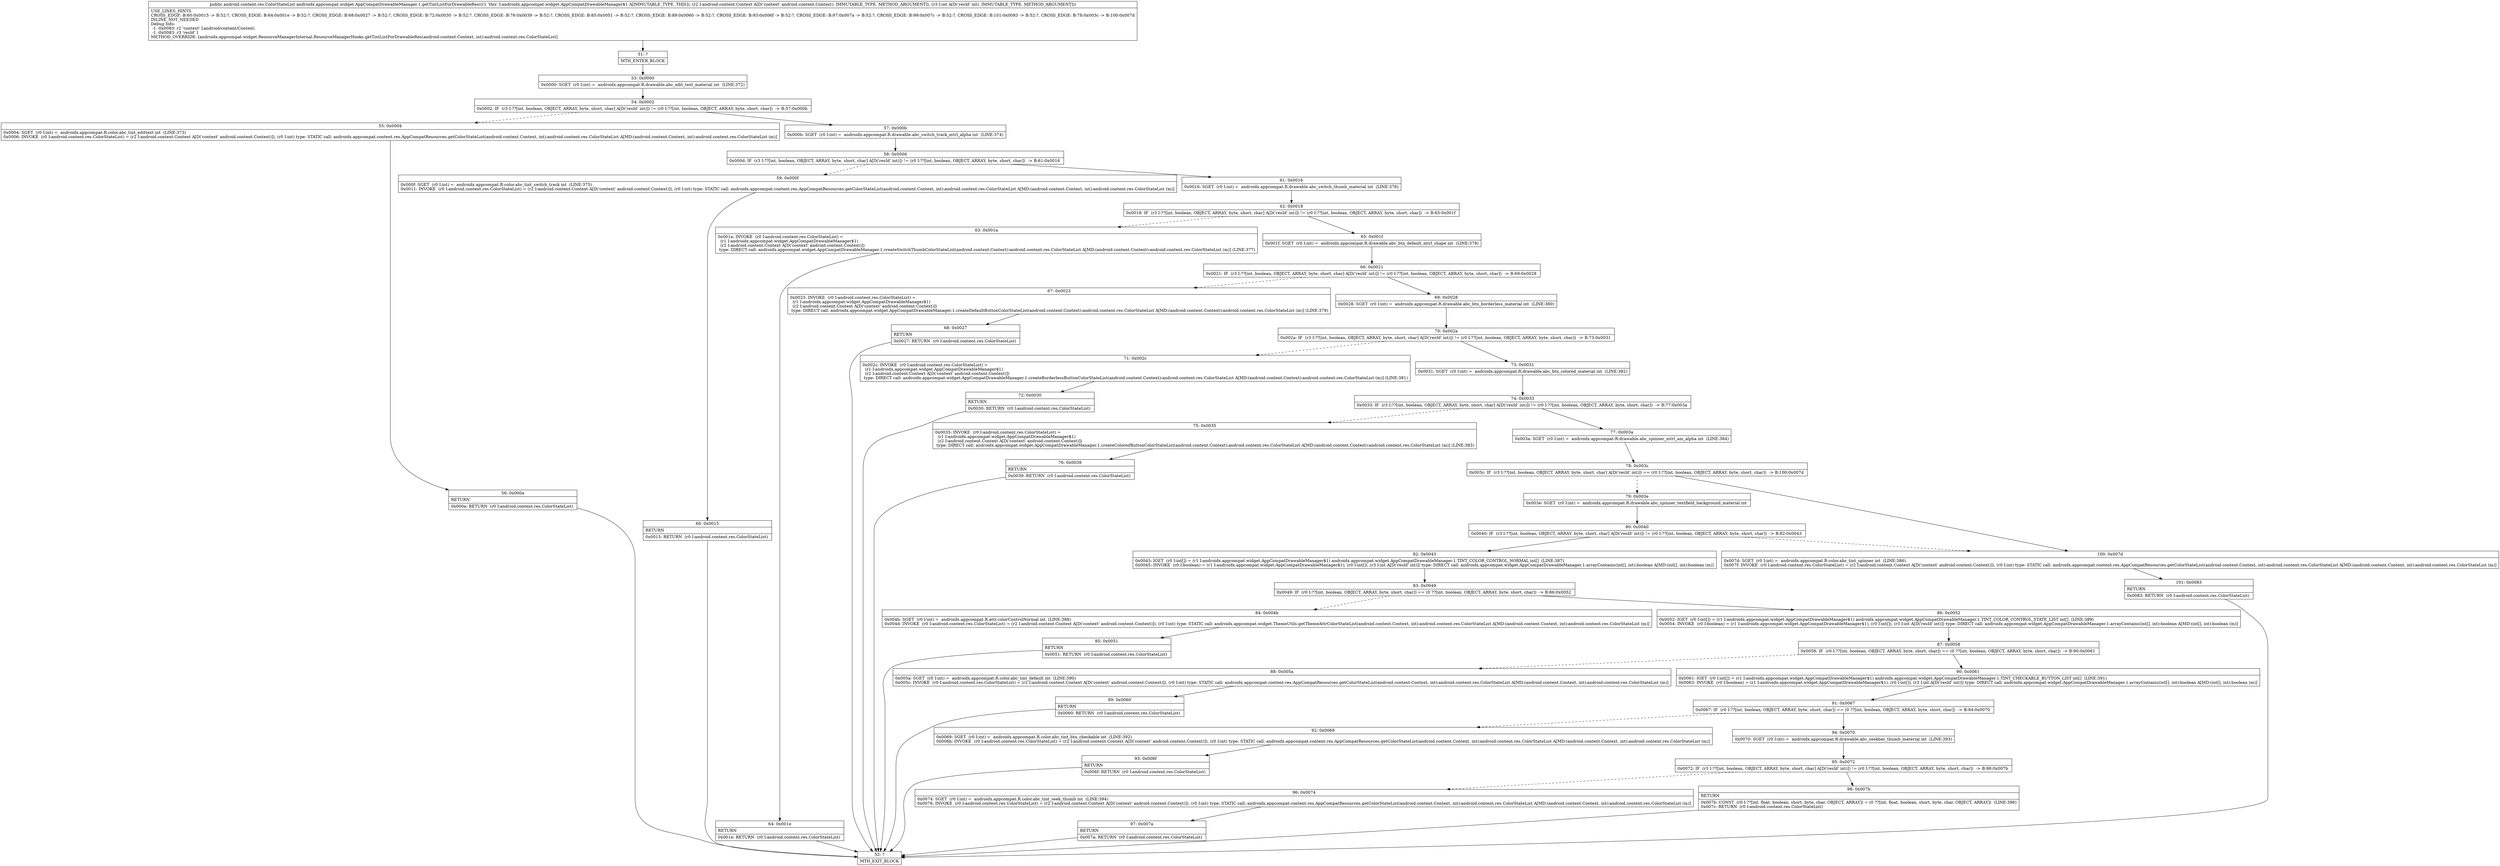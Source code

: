 digraph "CFG forandroidx.appcompat.widget.AppCompatDrawableManager.1.getTintListForDrawableRes(Landroid\/content\/Context;I)Landroid\/content\/res\/ColorStateList;" {
Node_51 [shape=record,label="{51\:\ ?|MTH_ENTER_BLOCK\l}"];
Node_53 [shape=record,label="{53\:\ 0x0000|0x0000: SGET  (r0 I:int) =  androidx.appcompat.R.drawable.abc_edit_text_material int  (LINE:372)\l}"];
Node_54 [shape=record,label="{54\:\ 0x0002|0x0002: IF  (r3 I:??[int, boolean, OBJECT, ARRAY, byte, short, char] A[D('resId' int)]) != (r0 I:??[int, boolean, OBJECT, ARRAY, byte, short, char])  \-\> B:57:0x000b \l}"];
Node_55 [shape=record,label="{55\:\ 0x0004|0x0004: SGET  (r0 I:int) =  androidx.appcompat.R.color.abc_tint_edittext int  (LINE:373)\l0x0006: INVOKE  (r0 I:android.content.res.ColorStateList) = (r2 I:android.content.Context A[D('context' android.content.Context)]), (r0 I:int) type: STATIC call: androidx.appcompat.content.res.AppCompatResources.getColorStateList(android.content.Context, int):android.content.res.ColorStateList A[MD:(android.content.Context, int):android.content.res.ColorStateList (m)]\l}"];
Node_56 [shape=record,label="{56\:\ 0x000a|RETURN\l|0x000a: RETURN  (r0 I:android.content.res.ColorStateList) \l}"];
Node_52 [shape=record,label="{52\:\ ?|MTH_EXIT_BLOCK\l}"];
Node_57 [shape=record,label="{57\:\ 0x000b|0x000b: SGET  (r0 I:int) =  androidx.appcompat.R.drawable.abc_switch_track_mtrl_alpha int  (LINE:374)\l}"];
Node_58 [shape=record,label="{58\:\ 0x000d|0x000d: IF  (r3 I:??[int, boolean, OBJECT, ARRAY, byte, short, char] A[D('resId' int)]) != (r0 I:??[int, boolean, OBJECT, ARRAY, byte, short, char])  \-\> B:61:0x0016 \l}"];
Node_59 [shape=record,label="{59\:\ 0x000f|0x000f: SGET  (r0 I:int) =  androidx.appcompat.R.color.abc_tint_switch_track int  (LINE:375)\l0x0011: INVOKE  (r0 I:android.content.res.ColorStateList) = (r2 I:android.content.Context A[D('context' android.content.Context)]), (r0 I:int) type: STATIC call: androidx.appcompat.content.res.AppCompatResources.getColorStateList(android.content.Context, int):android.content.res.ColorStateList A[MD:(android.content.Context, int):android.content.res.ColorStateList (m)]\l}"];
Node_60 [shape=record,label="{60\:\ 0x0015|RETURN\l|0x0015: RETURN  (r0 I:android.content.res.ColorStateList) \l}"];
Node_61 [shape=record,label="{61\:\ 0x0016|0x0016: SGET  (r0 I:int) =  androidx.appcompat.R.drawable.abc_switch_thumb_material int  (LINE:376)\l}"];
Node_62 [shape=record,label="{62\:\ 0x0018|0x0018: IF  (r3 I:??[int, boolean, OBJECT, ARRAY, byte, short, char] A[D('resId' int)]) != (r0 I:??[int, boolean, OBJECT, ARRAY, byte, short, char])  \-\> B:65:0x001f \l}"];
Node_63 [shape=record,label="{63\:\ 0x001a|0x001a: INVOKE  (r0 I:android.content.res.ColorStateList) = \l  (r1 I:androidx.appcompat.widget.AppCompatDrawableManager$1)\l  (r2 I:android.content.Context A[D('context' android.content.Context)])\l type: DIRECT call: androidx.appcompat.widget.AppCompatDrawableManager.1.createSwitchThumbColorStateList(android.content.Context):android.content.res.ColorStateList A[MD:(android.content.Context):android.content.res.ColorStateList (m)] (LINE:377)\l}"];
Node_64 [shape=record,label="{64\:\ 0x001e|RETURN\l|0x001e: RETURN  (r0 I:android.content.res.ColorStateList) \l}"];
Node_65 [shape=record,label="{65\:\ 0x001f|0x001f: SGET  (r0 I:int) =  androidx.appcompat.R.drawable.abc_btn_default_mtrl_shape int  (LINE:378)\l}"];
Node_66 [shape=record,label="{66\:\ 0x0021|0x0021: IF  (r3 I:??[int, boolean, OBJECT, ARRAY, byte, short, char] A[D('resId' int)]) != (r0 I:??[int, boolean, OBJECT, ARRAY, byte, short, char])  \-\> B:69:0x0028 \l}"];
Node_67 [shape=record,label="{67\:\ 0x0023|0x0023: INVOKE  (r0 I:android.content.res.ColorStateList) = \l  (r1 I:androidx.appcompat.widget.AppCompatDrawableManager$1)\l  (r2 I:android.content.Context A[D('context' android.content.Context)])\l type: DIRECT call: androidx.appcompat.widget.AppCompatDrawableManager.1.createDefaultButtonColorStateList(android.content.Context):android.content.res.ColorStateList A[MD:(android.content.Context):android.content.res.ColorStateList (m)] (LINE:379)\l}"];
Node_68 [shape=record,label="{68\:\ 0x0027|RETURN\l|0x0027: RETURN  (r0 I:android.content.res.ColorStateList) \l}"];
Node_69 [shape=record,label="{69\:\ 0x0028|0x0028: SGET  (r0 I:int) =  androidx.appcompat.R.drawable.abc_btn_borderless_material int  (LINE:380)\l}"];
Node_70 [shape=record,label="{70\:\ 0x002a|0x002a: IF  (r3 I:??[int, boolean, OBJECT, ARRAY, byte, short, char] A[D('resId' int)]) != (r0 I:??[int, boolean, OBJECT, ARRAY, byte, short, char])  \-\> B:73:0x0031 \l}"];
Node_71 [shape=record,label="{71\:\ 0x002c|0x002c: INVOKE  (r0 I:android.content.res.ColorStateList) = \l  (r1 I:androidx.appcompat.widget.AppCompatDrawableManager$1)\l  (r2 I:android.content.Context A[D('context' android.content.Context)])\l type: DIRECT call: androidx.appcompat.widget.AppCompatDrawableManager.1.createBorderlessButtonColorStateList(android.content.Context):android.content.res.ColorStateList A[MD:(android.content.Context):android.content.res.ColorStateList (m)] (LINE:381)\l}"];
Node_72 [shape=record,label="{72\:\ 0x0030|RETURN\l|0x0030: RETURN  (r0 I:android.content.res.ColorStateList) \l}"];
Node_73 [shape=record,label="{73\:\ 0x0031|0x0031: SGET  (r0 I:int) =  androidx.appcompat.R.drawable.abc_btn_colored_material int  (LINE:382)\l}"];
Node_74 [shape=record,label="{74\:\ 0x0033|0x0033: IF  (r3 I:??[int, boolean, OBJECT, ARRAY, byte, short, char] A[D('resId' int)]) != (r0 I:??[int, boolean, OBJECT, ARRAY, byte, short, char])  \-\> B:77:0x003a \l}"];
Node_75 [shape=record,label="{75\:\ 0x0035|0x0035: INVOKE  (r0 I:android.content.res.ColorStateList) = \l  (r1 I:androidx.appcompat.widget.AppCompatDrawableManager$1)\l  (r2 I:android.content.Context A[D('context' android.content.Context)])\l type: DIRECT call: androidx.appcompat.widget.AppCompatDrawableManager.1.createColoredButtonColorStateList(android.content.Context):android.content.res.ColorStateList A[MD:(android.content.Context):android.content.res.ColorStateList (m)] (LINE:383)\l}"];
Node_76 [shape=record,label="{76\:\ 0x0039|RETURN\l|0x0039: RETURN  (r0 I:android.content.res.ColorStateList) \l}"];
Node_77 [shape=record,label="{77\:\ 0x003a|0x003a: SGET  (r0 I:int) =  androidx.appcompat.R.drawable.abc_spinner_mtrl_am_alpha int  (LINE:384)\l}"];
Node_78 [shape=record,label="{78\:\ 0x003c|0x003c: IF  (r3 I:??[int, boolean, OBJECT, ARRAY, byte, short, char] A[D('resId' int)]) == (r0 I:??[int, boolean, OBJECT, ARRAY, byte, short, char])  \-\> B:100:0x007d \l}"];
Node_79 [shape=record,label="{79\:\ 0x003e|0x003e: SGET  (r0 I:int) =  androidx.appcompat.R.drawable.abc_spinner_textfield_background_material int \l}"];
Node_80 [shape=record,label="{80\:\ 0x0040|0x0040: IF  (r3 I:??[int, boolean, OBJECT, ARRAY, byte, short, char] A[D('resId' int)]) != (r0 I:??[int, boolean, OBJECT, ARRAY, byte, short, char])  \-\> B:82:0x0043 \l}"];
Node_82 [shape=record,label="{82\:\ 0x0043|0x0043: IGET  (r0 I:int[]) = (r1 I:androidx.appcompat.widget.AppCompatDrawableManager$1) androidx.appcompat.widget.AppCompatDrawableManager.1.TINT_COLOR_CONTROL_NORMAL int[]  (LINE:387)\l0x0045: INVOKE  (r0 I:boolean) = (r1 I:androidx.appcompat.widget.AppCompatDrawableManager$1), (r0 I:int[]), (r3 I:int A[D('resId' int)]) type: DIRECT call: androidx.appcompat.widget.AppCompatDrawableManager.1.arrayContains(int[], int):boolean A[MD:(int[], int):boolean (m)]\l}"];
Node_83 [shape=record,label="{83\:\ 0x0049|0x0049: IF  (r0 I:??[int, boolean, OBJECT, ARRAY, byte, short, char]) == (0 ??[int, boolean, OBJECT, ARRAY, byte, short, char])  \-\> B:86:0x0052 \l}"];
Node_84 [shape=record,label="{84\:\ 0x004b|0x004b: SGET  (r0 I:int) =  androidx.appcompat.R.attr.colorControlNormal int  (LINE:388)\l0x004d: INVOKE  (r0 I:android.content.res.ColorStateList) = (r2 I:android.content.Context A[D('context' android.content.Context)]), (r0 I:int) type: STATIC call: androidx.appcompat.widget.ThemeUtils.getThemeAttrColorStateList(android.content.Context, int):android.content.res.ColorStateList A[MD:(android.content.Context, int):android.content.res.ColorStateList (m)]\l}"];
Node_85 [shape=record,label="{85\:\ 0x0051|RETURN\l|0x0051: RETURN  (r0 I:android.content.res.ColorStateList) \l}"];
Node_86 [shape=record,label="{86\:\ 0x0052|0x0052: IGET  (r0 I:int[]) = (r1 I:androidx.appcompat.widget.AppCompatDrawableManager$1) androidx.appcompat.widget.AppCompatDrawableManager.1.TINT_COLOR_CONTROL_STATE_LIST int[]  (LINE:389)\l0x0054: INVOKE  (r0 I:boolean) = (r1 I:androidx.appcompat.widget.AppCompatDrawableManager$1), (r0 I:int[]), (r3 I:int A[D('resId' int)]) type: DIRECT call: androidx.appcompat.widget.AppCompatDrawableManager.1.arrayContains(int[], int):boolean A[MD:(int[], int):boolean (m)]\l}"];
Node_87 [shape=record,label="{87\:\ 0x0058|0x0058: IF  (r0 I:??[int, boolean, OBJECT, ARRAY, byte, short, char]) == (0 ??[int, boolean, OBJECT, ARRAY, byte, short, char])  \-\> B:90:0x0061 \l}"];
Node_88 [shape=record,label="{88\:\ 0x005a|0x005a: SGET  (r0 I:int) =  androidx.appcompat.R.color.abc_tint_default int  (LINE:390)\l0x005c: INVOKE  (r0 I:android.content.res.ColorStateList) = (r2 I:android.content.Context A[D('context' android.content.Context)]), (r0 I:int) type: STATIC call: androidx.appcompat.content.res.AppCompatResources.getColorStateList(android.content.Context, int):android.content.res.ColorStateList A[MD:(android.content.Context, int):android.content.res.ColorStateList (m)]\l}"];
Node_89 [shape=record,label="{89\:\ 0x0060|RETURN\l|0x0060: RETURN  (r0 I:android.content.res.ColorStateList) \l}"];
Node_90 [shape=record,label="{90\:\ 0x0061|0x0061: IGET  (r0 I:int[]) = (r1 I:androidx.appcompat.widget.AppCompatDrawableManager$1) androidx.appcompat.widget.AppCompatDrawableManager.1.TINT_CHECKABLE_BUTTON_LIST int[]  (LINE:391)\l0x0063: INVOKE  (r0 I:boolean) = (r1 I:androidx.appcompat.widget.AppCompatDrawableManager$1), (r0 I:int[]), (r3 I:int A[D('resId' int)]) type: DIRECT call: androidx.appcompat.widget.AppCompatDrawableManager.1.arrayContains(int[], int):boolean A[MD:(int[], int):boolean (m)]\l}"];
Node_91 [shape=record,label="{91\:\ 0x0067|0x0067: IF  (r0 I:??[int, boolean, OBJECT, ARRAY, byte, short, char]) == (0 ??[int, boolean, OBJECT, ARRAY, byte, short, char])  \-\> B:94:0x0070 \l}"];
Node_92 [shape=record,label="{92\:\ 0x0069|0x0069: SGET  (r0 I:int) =  androidx.appcompat.R.color.abc_tint_btn_checkable int  (LINE:392)\l0x006b: INVOKE  (r0 I:android.content.res.ColorStateList) = (r2 I:android.content.Context A[D('context' android.content.Context)]), (r0 I:int) type: STATIC call: androidx.appcompat.content.res.AppCompatResources.getColorStateList(android.content.Context, int):android.content.res.ColorStateList A[MD:(android.content.Context, int):android.content.res.ColorStateList (m)]\l}"];
Node_93 [shape=record,label="{93\:\ 0x006f|RETURN\l|0x006f: RETURN  (r0 I:android.content.res.ColorStateList) \l}"];
Node_94 [shape=record,label="{94\:\ 0x0070|0x0070: SGET  (r0 I:int) =  androidx.appcompat.R.drawable.abc_seekbar_thumb_material int  (LINE:393)\l}"];
Node_95 [shape=record,label="{95\:\ 0x0072|0x0072: IF  (r3 I:??[int, boolean, OBJECT, ARRAY, byte, short, char] A[D('resId' int)]) != (r0 I:??[int, boolean, OBJECT, ARRAY, byte, short, char])  \-\> B:98:0x007b \l}"];
Node_96 [shape=record,label="{96\:\ 0x0074|0x0074: SGET  (r0 I:int) =  androidx.appcompat.R.color.abc_tint_seek_thumb int  (LINE:394)\l0x0076: INVOKE  (r0 I:android.content.res.ColorStateList) = (r2 I:android.content.Context A[D('context' android.content.Context)]), (r0 I:int) type: STATIC call: androidx.appcompat.content.res.AppCompatResources.getColorStateList(android.content.Context, int):android.content.res.ColorStateList A[MD:(android.content.Context, int):android.content.res.ColorStateList (m)]\l}"];
Node_97 [shape=record,label="{97\:\ 0x007a|RETURN\l|0x007a: RETURN  (r0 I:android.content.res.ColorStateList) \l}"];
Node_98 [shape=record,label="{98\:\ 0x007b|RETURN\l|0x007b: CONST  (r0 I:??[int, float, boolean, short, byte, char, OBJECT, ARRAY]) = (0 ??[int, float, boolean, short, byte, char, OBJECT, ARRAY])  (LINE:396)\l0x007c: RETURN  (r0 I:android.content.res.ColorStateList) \l}"];
Node_100 [shape=record,label="{100\:\ 0x007d|0x007d: SGET  (r0 I:int) =  androidx.appcompat.R.color.abc_tint_spinner int  (LINE:386)\l0x007f: INVOKE  (r0 I:android.content.res.ColorStateList) = (r2 I:android.content.Context A[D('context' android.content.Context)]), (r0 I:int) type: STATIC call: androidx.appcompat.content.res.AppCompatResources.getColorStateList(android.content.Context, int):android.content.res.ColorStateList A[MD:(android.content.Context, int):android.content.res.ColorStateList (m)]\l}"];
Node_101 [shape=record,label="{101\:\ 0x0083|RETURN\l|0x0083: RETURN  (r0 I:android.content.res.ColorStateList) \l}"];
MethodNode[shape=record,label="{public android.content.res.ColorStateList androidx.appcompat.widget.AppCompatDrawableManager.1.getTintListForDrawableRes((r1 'this' I:androidx.appcompat.widget.AppCompatDrawableManager$1 A[IMMUTABLE_TYPE, THIS]), (r2 I:android.content.Context A[D('context' android.content.Context), IMMUTABLE_TYPE, METHOD_ARGUMENT]), (r3 I:int A[D('resId' int), IMMUTABLE_TYPE, METHOD_ARGUMENT]))  | USE_LINES_HINTS\lCROSS_EDGE: B:60:0x0015 \-\> B:52:?, CROSS_EDGE: B:64:0x001e \-\> B:52:?, CROSS_EDGE: B:68:0x0027 \-\> B:52:?, CROSS_EDGE: B:72:0x0030 \-\> B:52:?, CROSS_EDGE: B:76:0x0039 \-\> B:52:?, CROSS_EDGE: B:85:0x0051 \-\> B:52:?, CROSS_EDGE: B:89:0x0060 \-\> B:52:?, CROSS_EDGE: B:93:0x006f \-\> B:52:?, CROSS_EDGE: B:97:0x007a \-\> B:52:?, CROSS_EDGE: B:99:0x007c \-\> B:52:?, CROSS_EDGE: B:101:0x0083 \-\> B:52:?, CROSS_EDGE: B:78:0x003c \-\> B:100:0x007d\lINLINE_NOT_NEEDED\lDebug Info:\l  \-1 \-0x0083: r2 'context' Landroid\/content\/Context;\l  \-1 \-0x0083: r3 'resId' I\lMETHOD_OVERRIDE: [androidx.appcompat.widget.ResourceManagerInternal.ResourceManagerHooks.getTintListForDrawableRes(android.content.Context, int):android.content.res.ColorStateList]\l}"];
MethodNode -> Node_51;Node_51 -> Node_53;
Node_53 -> Node_54;
Node_54 -> Node_55[style=dashed];
Node_54 -> Node_57;
Node_55 -> Node_56;
Node_56 -> Node_52;
Node_57 -> Node_58;
Node_58 -> Node_59[style=dashed];
Node_58 -> Node_61;
Node_59 -> Node_60;
Node_60 -> Node_52;
Node_61 -> Node_62;
Node_62 -> Node_63[style=dashed];
Node_62 -> Node_65;
Node_63 -> Node_64;
Node_64 -> Node_52;
Node_65 -> Node_66;
Node_66 -> Node_67[style=dashed];
Node_66 -> Node_69;
Node_67 -> Node_68;
Node_68 -> Node_52;
Node_69 -> Node_70;
Node_70 -> Node_71[style=dashed];
Node_70 -> Node_73;
Node_71 -> Node_72;
Node_72 -> Node_52;
Node_73 -> Node_74;
Node_74 -> Node_75[style=dashed];
Node_74 -> Node_77;
Node_75 -> Node_76;
Node_76 -> Node_52;
Node_77 -> Node_78;
Node_78 -> Node_79[style=dashed];
Node_78 -> Node_100;
Node_79 -> Node_80;
Node_80 -> Node_82;
Node_80 -> Node_100[style=dashed];
Node_82 -> Node_83;
Node_83 -> Node_84[style=dashed];
Node_83 -> Node_86;
Node_84 -> Node_85;
Node_85 -> Node_52;
Node_86 -> Node_87;
Node_87 -> Node_88[style=dashed];
Node_87 -> Node_90;
Node_88 -> Node_89;
Node_89 -> Node_52;
Node_90 -> Node_91;
Node_91 -> Node_92[style=dashed];
Node_91 -> Node_94;
Node_92 -> Node_93;
Node_93 -> Node_52;
Node_94 -> Node_95;
Node_95 -> Node_96[style=dashed];
Node_95 -> Node_98;
Node_96 -> Node_97;
Node_97 -> Node_52;
Node_98 -> Node_52;
Node_100 -> Node_101;
Node_101 -> Node_52;
}

